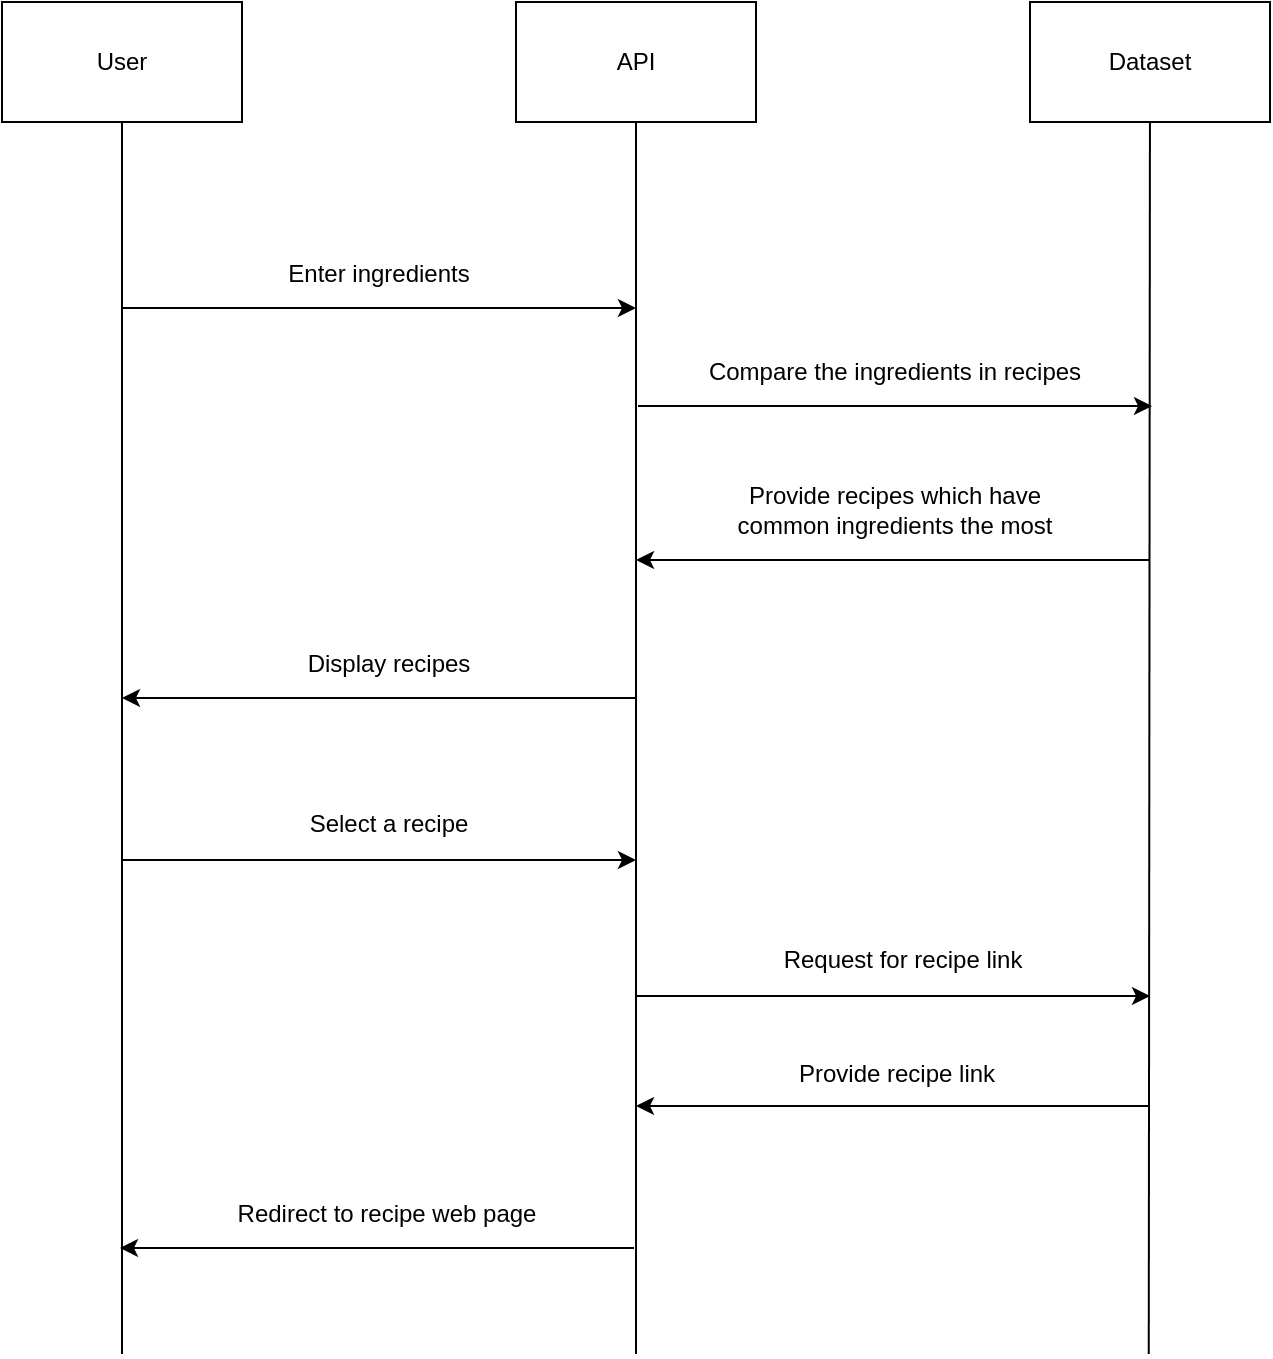 <mxfile version="22.0.8" type="onedrive">
  <diagram name="Page-1" id="EEvO7uvrVdAiT8LtyzZo">
    <mxGraphModel dx="779" dy="830" grid="0" gridSize="10" guides="1" tooltips="1" connect="1" arrows="1" fold="1" page="1" pageScale="1" pageWidth="850" pageHeight="1100" math="0" shadow="0">
      <root>
        <mxCell id="0" />
        <mxCell id="1" parent="0" />
        <mxCell id="HkL5jem2buBL4XpJYNCQ-1" value="User" style="rounded=0;whiteSpace=wrap;html=1;" vertex="1" parent="1">
          <mxGeometry x="108" y="99" width="120" height="60" as="geometry" />
        </mxCell>
        <mxCell id="HkL5jem2buBL4XpJYNCQ-2" value="API" style="rounded=0;whiteSpace=wrap;html=1;" vertex="1" parent="1">
          <mxGeometry x="365" y="99" width="120" height="60" as="geometry" />
        </mxCell>
        <mxCell id="HkL5jem2buBL4XpJYNCQ-3" value="Dataset" style="rounded=0;whiteSpace=wrap;html=1;" vertex="1" parent="1">
          <mxGeometry x="622" y="99" width="120" height="60" as="geometry" />
        </mxCell>
        <mxCell id="HkL5jem2buBL4XpJYNCQ-6" value="" style="endArrow=none;html=1;rounded=0;entryX=0.5;entryY=1;entryDx=0;entryDy=0;" edge="1" parent="1" target="HkL5jem2buBL4XpJYNCQ-1">
          <mxGeometry width="50" height="50" relative="1" as="geometry">
            <mxPoint x="168" y="775" as="sourcePoint" />
            <mxPoint x="397" y="453" as="targetPoint" />
          </mxGeometry>
        </mxCell>
        <mxCell id="HkL5jem2buBL4XpJYNCQ-8" value="" style="endArrow=none;html=1;rounded=0;" edge="1" parent="1" target="HkL5jem2buBL4XpJYNCQ-2">
          <mxGeometry width="50" height="50" relative="1" as="geometry">
            <mxPoint x="425" y="775" as="sourcePoint" />
            <mxPoint x="425" y="159" as="targetPoint" />
          </mxGeometry>
        </mxCell>
        <mxCell id="HkL5jem2buBL4XpJYNCQ-9" value="" style="endArrow=none;html=1;rounded=0;" edge="1" parent="1" target="HkL5jem2buBL4XpJYNCQ-3">
          <mxGeometry width="50" height="50" relative="1" as="geometry">
            <mxPoint x="681.38" y="775" as="sourcePoint" />
            <mxPoint x="681.38" y="159" as="targetPoint" />
          </mxGeometry>
        </mxCell>
        <mxCell id="HkL5jem2buBL4XpJYNCQ-10" value="" style="endArrow=classic;html=1;rounded=0;" edge="1" parent="1">
          <mxGeometry width="50" height="50" relative="1" as="geometry">
            <mxPoint x="168" y="252" as="sourcePoint" />
            <mxPoint x="425" y="252" as="targetPoint" />
          </mxGeometry>
        </mxCell>
        <mxCell id="HkL5jem2buBL4XpJYNCQ-11" value="Enter ingredients" style="text;html=1;align=center;verticalAlign=middle;resizable=0;points=[];autosize=1;strokeColor=none;fillColor=none;" vertex="1" parent="1">
          <mxGeometry x="241" y="222" width="109" height="26" as="geometry" />
        </mxCell>
        <mxCell id="HkL5jem2buBL4XpJYNCQ-13" value="" style="endArrow=classic;html=1;rounded=0;" edge="1" parent="1">
          <mxGeometry width="50" height="50" relative="1" as="geometry">
            <mxPoint x="426" y="301" as="sourcePoint" />
            <mxPoint x="683" y="301" as="targetPoint" />
          </mxGeometry>
        </mxCell>
        <mxCell id="HkL5jem2buBL4XpJYNCQ-14" value="Compare the ingredients in recipes" style="text;html=1;align=center;verticalAlign=middle;resizable=0;points=[];autosize=1;strokeColor=none;fillColor=none;" vertex="1" parent="1">
          <mxGeometry x="452" y="271" width="204" height="26" as="geometry" />
        </mxCell>
        <mxCell id="HkL5jem2buBL4XpJYNCQ-15" value="" style="endArrow=none;html=1;rounded=0;startArrow=classic;startFill=1;endFill=0;" edge="1" parent="1">
          <mxGeometry width="50" height="50" relative="1" as="geometry">
            <mxPoint x="425" y="378" as="sourcePoint" />
            <mxPoint x="682" y="378" as="targetPoint" />
          </mxGeometry>
        </mxCell>
        <mxCell id="HkL5jem2buBL4XpJYNCQ-16" value="Provide recipes which have &lt;br&gt;common ingredients the most" style="text;html=1;align=center;verticalAlign=middle;resizable=0;points=[];autosize=1;strokeColor=none;fillColor=none;" vertex="1" parent="1">
          <mxGeometry x="466.5" y="332" width="175" height="41" as="geometry" />
        </mxCell>
        <mxCell id="HkL5jem2buBL4XpJYNCQ-17" value="" style="endArrow=none;html=1;rounded=0;startArrow=classic;startFill=1;endFill=0;" edge="1" parent="1">
          <mxGeometry width="50" height="50" relative="1" as="geometry">
            <mxPoint x="168" y="447" as="sourcePoint" />
            <mxPoint x="425" y="447" as="targetPoint" />
          </mxGeometry>
        </mxCell>
        <mxCell id="HkL5jem2buBL4XpJYNCQ-18" value="Display recipes" style="text;html=1;align=center;verticalAlign=middle;resizable=0;points=[];autosize=1;strokeColor=none;fillColor=none;" vertex="1" parent="1">
          <mxGeometry x="251" y="417" width="99" height="26" as="geometry" />
        </mxCell>
        <mxCell id="HkL5jem2buBL4XpJYNCQ-20" value="Select a recipe" style="text;html=1;align=center;verticalAlign=middle;resizable=0;points=[];autosize=1;strokeColor=none;fillColor=none;" vertex="1" parent="1">
          <mxGeometry x="252" y="497" width="97" height="26" as="geometry" />
        </mxCell>
        <mxCell id="HkL5jem2buBL4XpJYNCQ-21" value="" style="endArrow=classic;html=1;rounded=0;" edge="1" parent="1">
          <mxGeometry width="50" height="50" relative="1" as="geometry">
            <mxPoint x="168" y="528" as="sourcePoint" />
            <mxPoint x="425" y="528" as="targetPoint" />
          </mxGeometry>
        </mxCell>
        <mxCell id="HkL5jem2buBL4XpJYNCQ-22" value="Request for recipe link" style="text;html=1;align=center;verticalAlign=middle;resizable=0;points=[];autosize=1;strokeColor=none;fillColor=none;" vertex="1" parent="1">
          <mxGeometry x="489" y="565" width="137" height="26" as="geometry" />
        </mxCell>
        <mxCell id="HkL5jem2buBL4XpJYNCQ-23" value="" style="endArrow=classic;html=1;rounded=0;" edge="1" parent="1">
          <mxGeometry width="50" height="50" relative="1" as="geometry">
            <mxPoint x="425" y="596" as="sourcePoint" />
            <mxPoint x="682" y="596" as="targetPoint" />
          </mxGeometry>
        </mxCell>
        <mxCell id="HkL5jem2buBL4XpJYNCQ-24" value="" style="endArrow=none;html=1;rounded=0;startArrow=classic;startFill=1;endFill=0;" edge="1" parent="1">
          <mxGeometry width="50" height="50" relative="1" as="geometry">
            <mxPoint x="425" y="651" as="sourcePoint" />
            <mxPoint x="682" y="651" as="targetPoint" />
          </mxGeometry>
        </mxCell>
        <mxCell id="HkL5jem2buBL4XpJYNCQ-25" value="Provide recipe link" style="text;html=1;align=center;verticalAlign=middle;resizable=0;points=[];autosize=1;strokeColor=none;fillColor=none;" vertex="1" parent="1">
          <mxGeometry x="496.5" y="622" width="116" height="26" as="geometry" />
        </mxCell>
        <mxCell id="HkL5jem2buBL4XpJYNCQ-26" value="" style="endArrow=none;html=1;rounded=0;startArrow=classic;startFill=1;endFill=0;" edge="1" parent="1">
          <mxGeometry width="50" height="50" relative="1" as="geometry">
            <mxPoint x="167" y="722" as="sourcePoint" />
            <mxPoint x="424" y="722" as="targetPoint" />
          </mxGeometry>
        </mxCell>
        <mxCell id="HkL5jem2buBL4XpJYNCQ-27" value="Redirect to recipe web page" style="text;html=1;align=center;verticalAlign=middle;resizable=0;points=[];autosize=1;strokeColor=none;fillColor=none;" vertex="1" parent="1">
          <mxGeometry x="216" y="692" width="167" height="26" as="geometry" />
        </mxCell>
      </root>
    </mxGraphModel>
  </diagram>
</mxfile>
